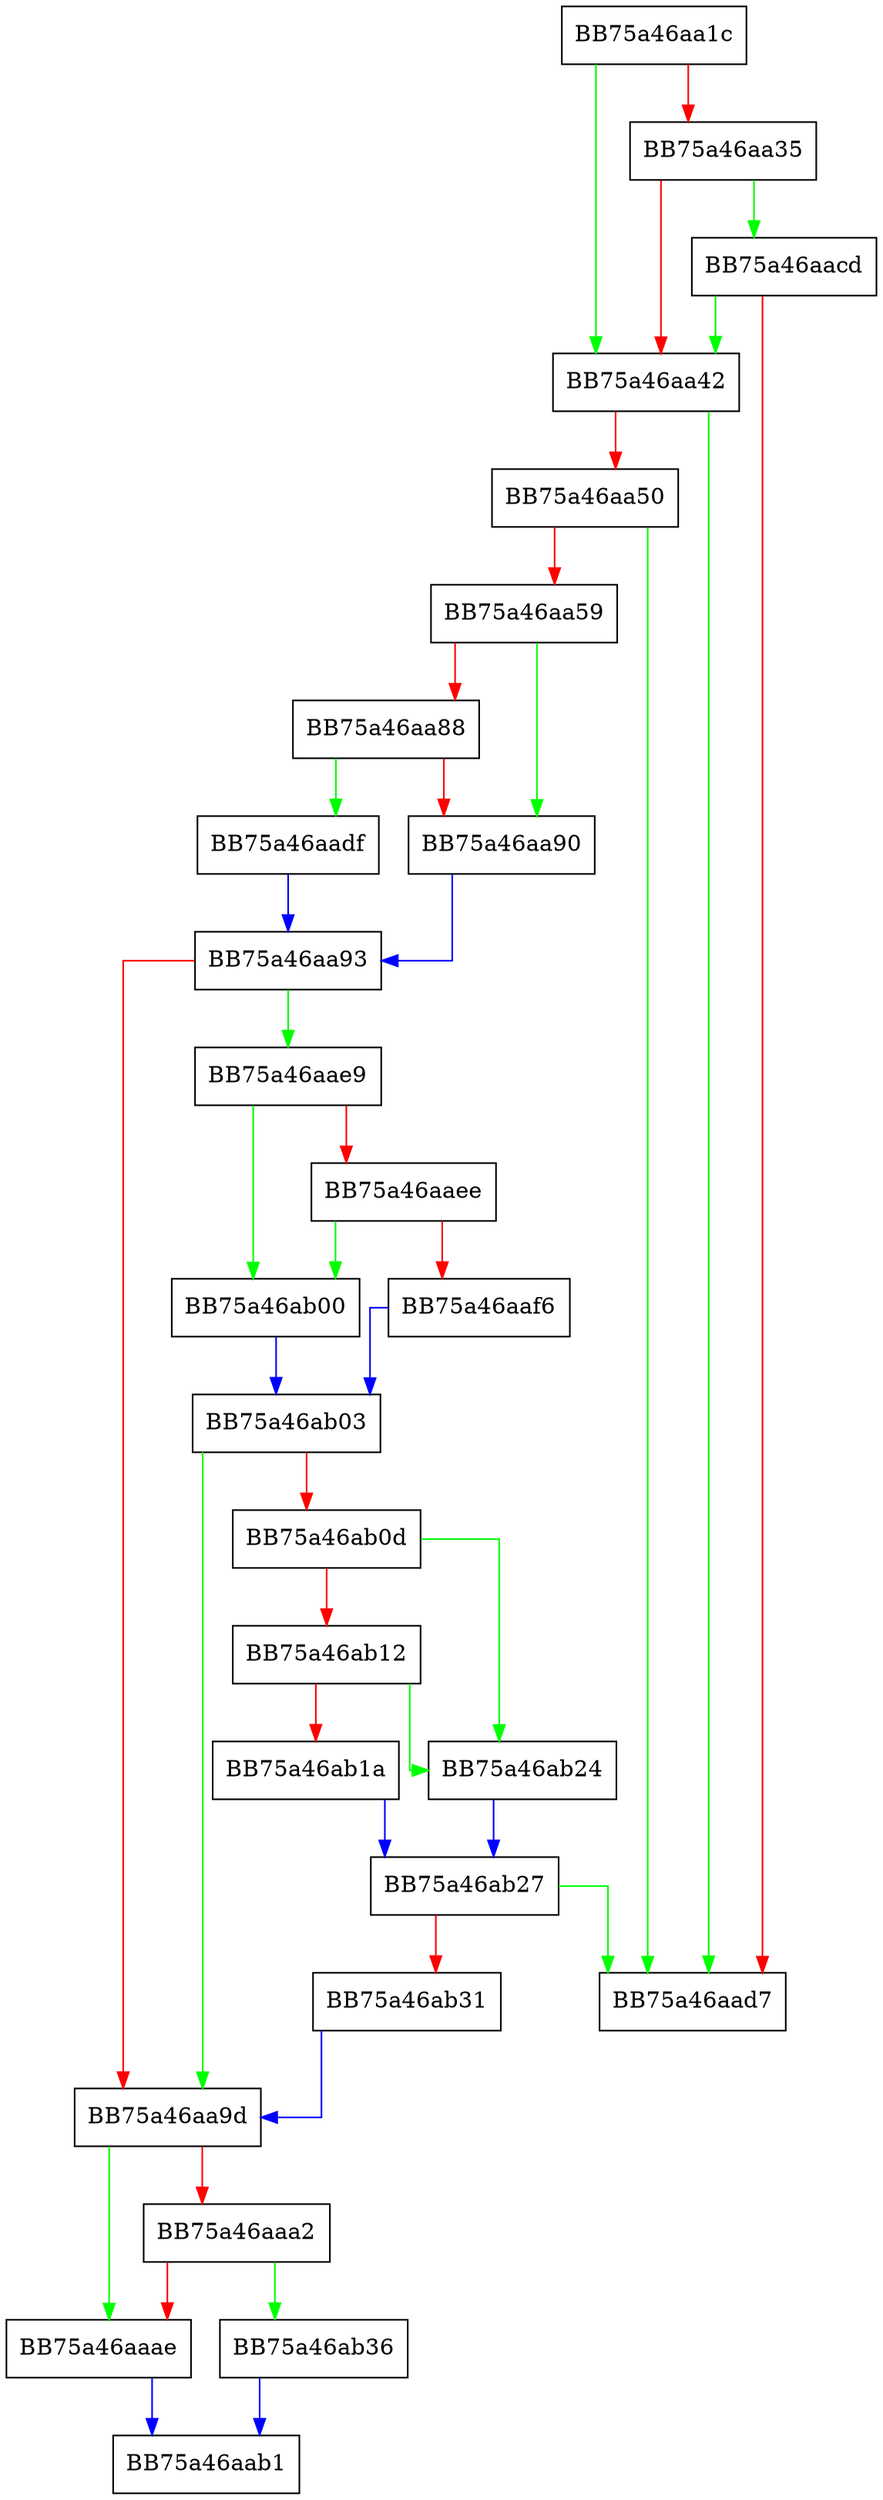 digraph getfuncname {
  node [shape="box"];
  graph [splines=ortho];
  BB75a46aa1c -> BB75a46aa42 [color="green"];
  BB75a46aa1c -> BB75a46aa35 [color="red"];
  BB75a46aa35 -> BB75a46aacd [color="green"];
  BB75a46aa35 -> BB75a46aa42 [color="red"];
  BB75a46aa42 -> BB75a46aad7 [color="green"];
  BB75a46aa42 -> BB75a46aa50 [color="red"];
  BB75a46aa50 -> BB75a46aad7 [color="green"];
  BB75a46aa50 -> BB75a46aa59 [color="red"];
  BB75a46aa59 -> BB75a46aa90 [color="green"];
  BB75a46aa59 -> BB75a46aa88 [color="red"];
  BB75a46aa88 -> BB75a46aadf [color="green"];
  BB75a46aa88 -> BB75a46aa90 [color="red"];
  BB75a46aa90 -> BB75a46aa93 [color="blue"];
  BB75a46aa93 -> BB75a46aae9 [color="green"];
  BB75a46aa93 -> BB75a46aa9d [color="red"];
  BB75a46aa9d -> BB75a46aaae [color="green"];
  BB75a46aa9d -> BB75a46aaa2 [color="red"];
  BB75a46aaa2 -> BB75a46ab36 [color="green"];
  BB75a46aaa2 -> BB75a46aaae [color="red"];
  BB75a46aaae -> BB75a46aab1 [color="blue"];
  BB75a46aacd -> BB75a46aa42 [color="green"];
  BB75a46aacd -> BB75a46aad7 [color="red"];
  BB75a46aadf -> BB75a46aa93 [color="blue"];
  BB75a46aae9 -> BB75a46ab00 [color="green"];
  BB75a46aae9 -> BB75a46aaee [color="red"];
  BB75a46aaee -> BB75a46ab00 [color="green"];
  BB75a46aaee -> BB75a46aaf6 [color="red"];
  BB75a46aaf6 -> BB75a46ab03 [color="blue"];
  BB75a46ab00 -> BB75a46ab03 [color="blue"];
  BB75a46ab03 -> BB75a46aa9d [color="green"];
  BB75a46ab03 -> BB75a46ab0d [color="red"];
  BB75a46ab0d -> BB75a46ab24 [color="green"];
  BB75a46ab0d -> BB75a46ab12 [color="red"];
  BB75a46ab12 -> BB75a46ab24 [color="green"];
  BB75a46ab12 -> BB75a46ab1a [color="red"];
  BB75a46ab1a -> BB75a46ab27 [color="blue"];
  BB75a46ab24 -> BB75a46ab27 [color="blue"];
  BB75a46ab27 -> BB75a46aad7 [color="green"];
  BB75a46ab27 -> BB75a46ab31 [color="red"];
  BB75a46ab31 -> BB75a46aa9d [color="blue"];
  BB75a46ab36 -> BB75a46aab1 [color="blue"];
}